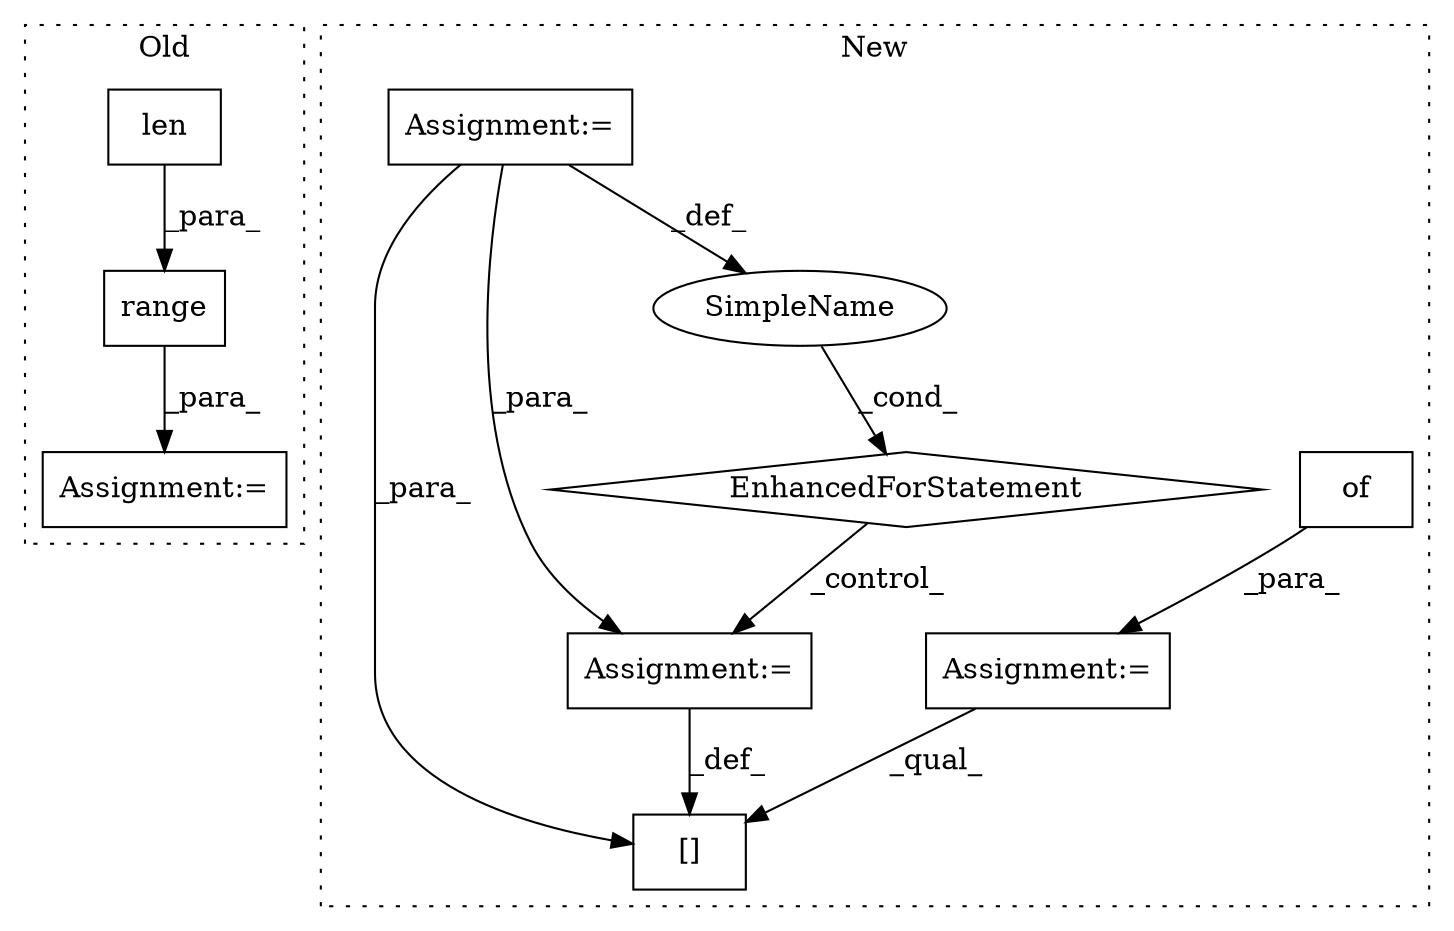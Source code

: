 digraph G {
subgraph cluster0 {
1 [label="len" a="32" s="3007,3021" l="4,1" shape="box"];
6 [label="Assignment:=" a="7" s="2958" l="1" shape="box"];
9 [label="range" a="32" s="3001,3022" l="6,1" shape="box"];
label = "Old";
style="dotted";
}
subgraph cluster1 {
2 [label="of" a="32" s="2606" l="4" shape="box"];
3 [label="Assignment:=" a="7" s="2601" l="1" shape="box"];
4 [label="[]" a="2" s="2786,2794" l="7,1" shape="box"];
5 [label="Assignment:=" a="7" s="2754" l="1" shape="box"];
7 [label="EnhancedForStatement" a="70" s="2616,2710" l="66,2" shape="diamond"];
8 [label="Assignment:=" a="7" s="2616,2710" l="66,2" shape="box"];
10 [label="SimpleName" a="42" s="2686" l="1" shape="ellipse"];
label = "New";
style="dotted";
}
1 -> 9 [label="_para_"];
2 -> 3 [label="_para_"];
3 -> 4 [label="_qual_"];
5 -> 4 [label="_def_"];
7 -> 5 [label="_control_"];
8 -> 4 [label="_para_"];
8 -> 10 [label="_def_"];
8 -> 5 [label="_para_"];
9 -> 6 [label="_para_"];
10 -> 7 [label="_cond_"];
}